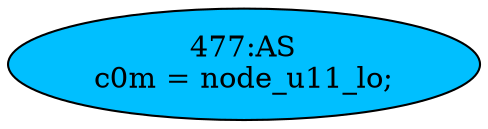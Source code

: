 strict digraph "" {
	node [label="\N"];
	"477:AS"	 [ast="<pyverilog.vparser.ast.Assign object at 0x7f90abd2be90>",
		def_var="['c0m']",
		fillcolor=deepskyblue,
		label="477:AS
c0m = node_u11_lo;",
		statements="[]",
		style=filled,
		typ=Assign,
		use_var="['node_u11_lo']"];
}

